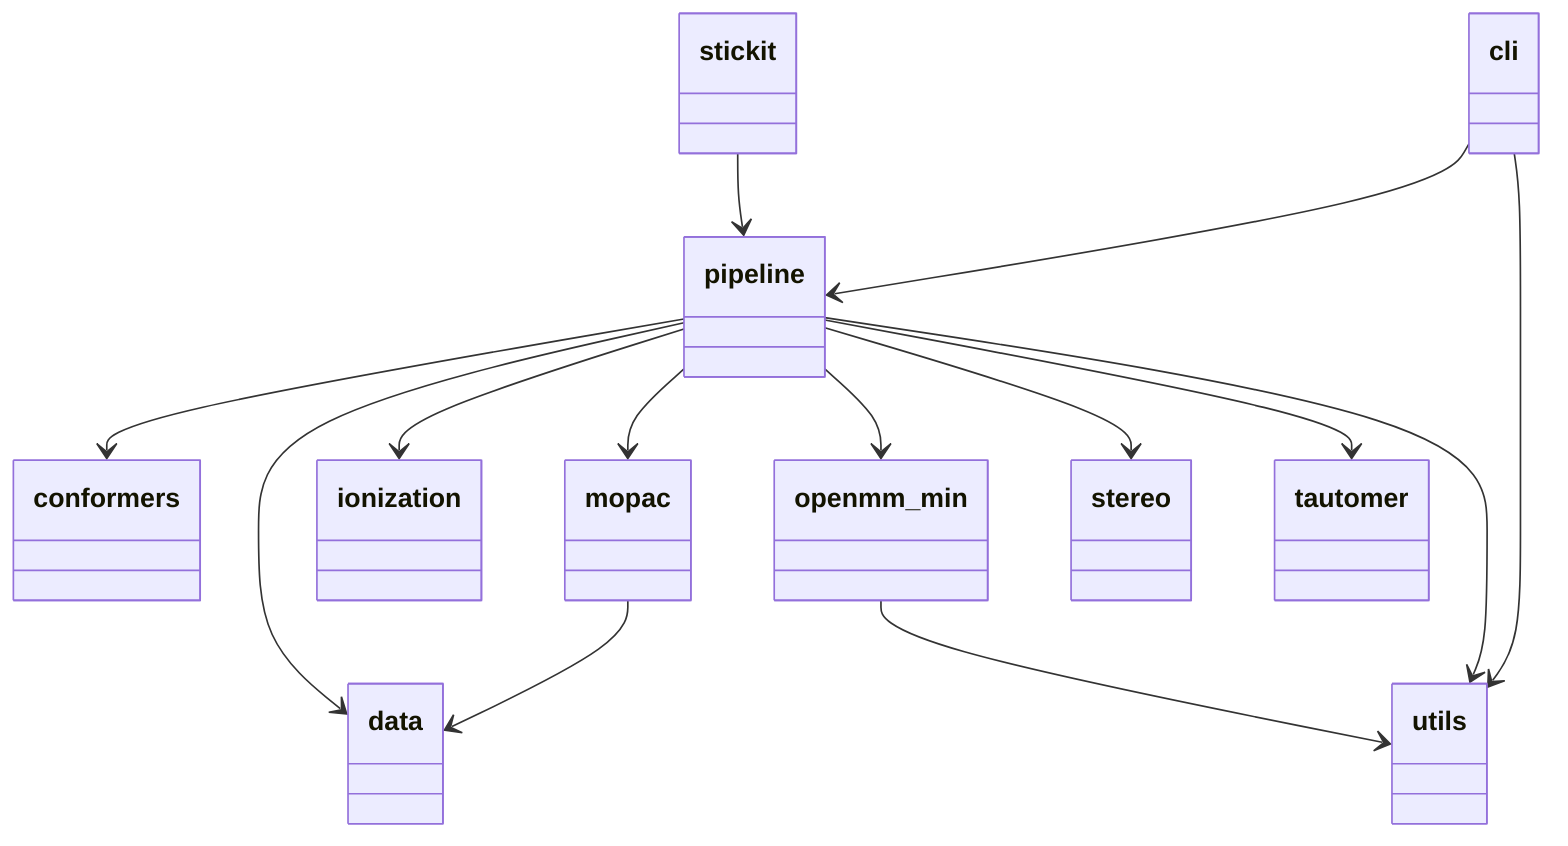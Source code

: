 classDiagram
  class stickit {
  }
  class cli {
  }
  class conformers {
  }
  class data {
  }
  class ionization {
  }
  class mopac {
  }
  class openmm_min {
  }
  class pipeline {
  }
  class stereo {
  }
  class tautomer {
  }
  class utils {
  }
  stickit --> pipeline
  cli --> pipeline
  cli --> utils
  mopac --> data
  openmm_min --> utils
  pipeline --> conformers
  pipeline --> data
  pipeline --> ionization
  pipeline --> mopac
  pipeline --> openmm_min
  pipeline --> stereo
  pipeline --> tautomer
  pipeline --> utils